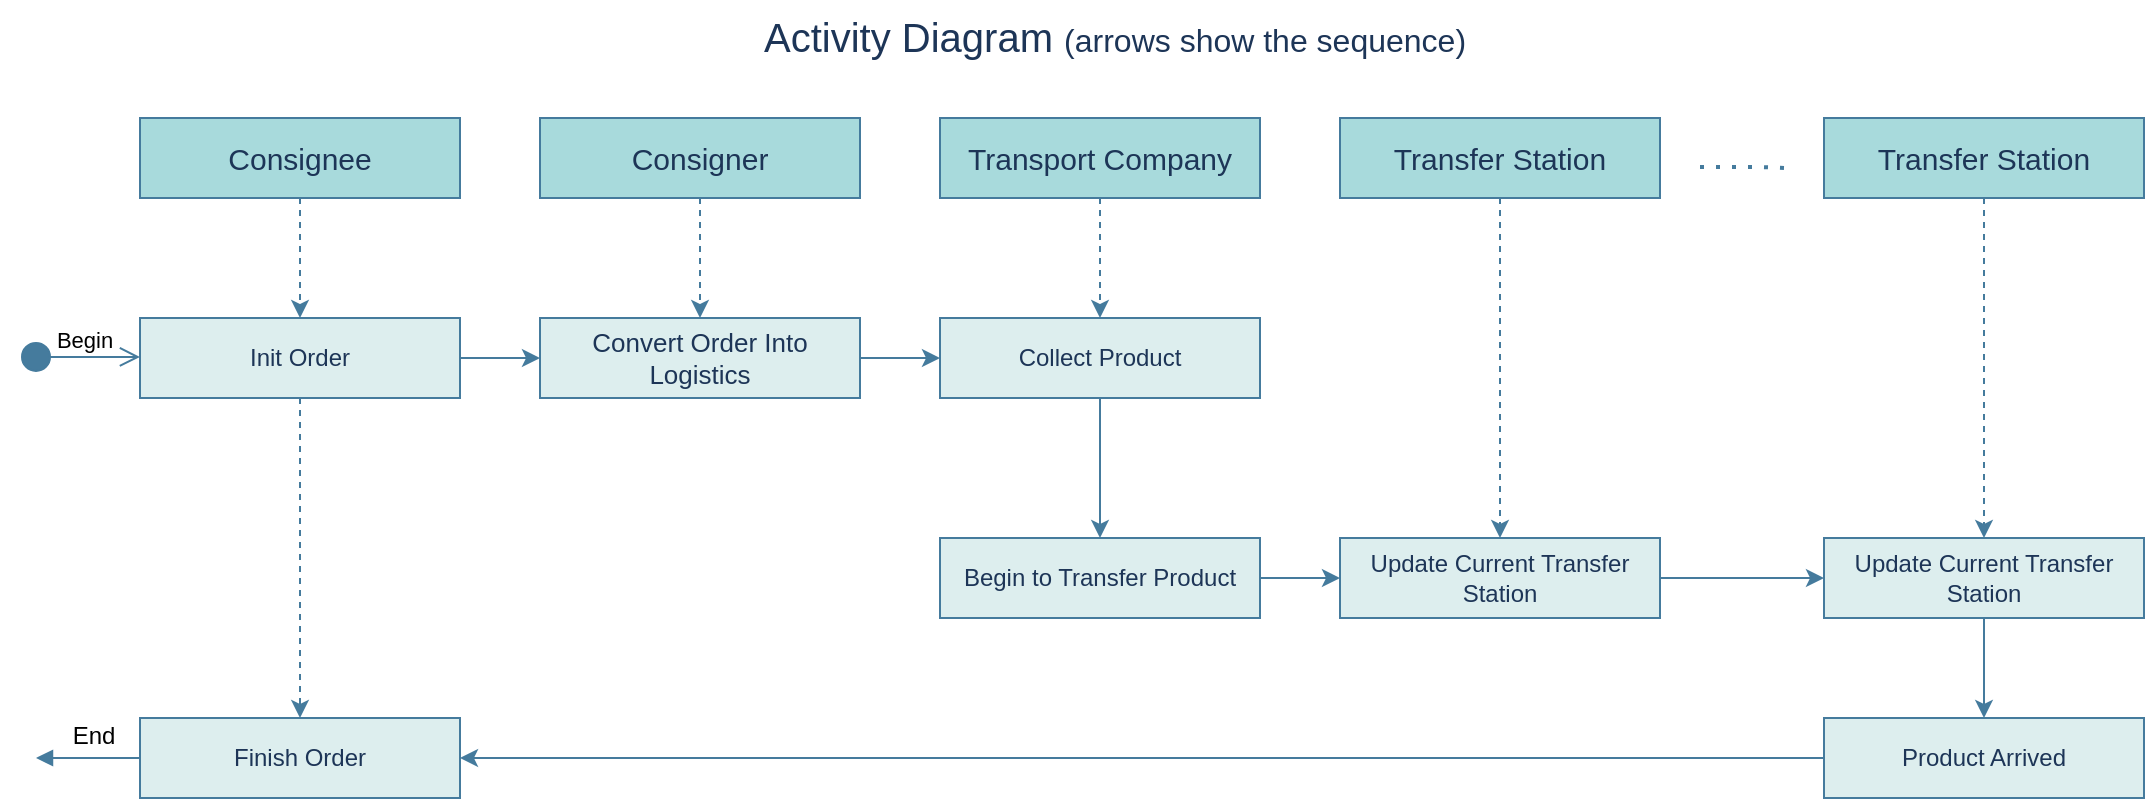 <mxfile version="21.3.7" type="github">
  <diagram name="Page-1" id="2YBvvXClWsGukQMizWep">
    <mxGraphModel dx="1272" dy="2468" grid="0" gridSize="10" guides="1" tooltips="1" connect="1" arrows="1" fold="1" page="1" pageScale="1" pageWidth="1400" pageHeight="850" background="#FFFFFF" math="0" shadow="0">
      <root>
        <mxCell id="0" />
        <mxCell id="1" parent="0" />
        <mxCell id="gwQ7Bb53ZdeWD7UEAoTN-44" style="edgeStyle=orthogonalEdgeStyle;rounded=0;orthogonalLoop=1;jettySize=auto;html=1;exitX=0.5;exitY=1;exitDx=0;exitDy=0;entryX=0.5;entryY=0;entryDx=0;entryDy=0;dashed=1;labelBackgroundColor=none;strokeColor=#457B9D;fontColor=default;" edge="1" parent="1" source="gwQ7Bb53ZdeWD7UEAoTN-10" target="gwQ7Bb53ZdeWD7UEAoTN-21">
          <mxGeometry relative="1" as="geometry" />
        </mxCell>
        <mxCell id="gwQ7Bb53ZdeWD7UEAoTN-10" value="&lt;font style=&quot;font-size: 15px;&quot;&gt;Consignee&lt;/font&gt;" style="rounded=0;whiteSpace=wrap;html=1;labelBackgroundColor=none;fillColor=#A8DADC;strokeColor=#457B9D;fontColor=#1D3557;" vertex="1" parent="1">
          <mxGeometry x="178" y="-1560" width="160" height="40" as="geometry" />
        </mxCell>
        <mxCell id="gwQ7Bb53ZdeWD7UEAoTN-46" style="edgeStyle=orthogonalEdgeStyle;rounded=0;orthogonalLoop=1;jettySize=auto;html=1;exitX=0.5;exitY=1;exitDx=0;exitDy=0;entryX=0.5;entryY=0;entryDx=0;entryDy=0;dashed=1;labelBackgroundColor=none;strokeColor=#457B9D;fontColor=default;" edge="1" parent="1" source="gwQ7Bb53ZdeWD7UEAoTN-13" target="gwQ7Bb53ZdeWD7UEAoTN-22">
          <mxGeometry relative="1" as="geometry" />
        </mxCell>
        <mxCell id="gwQ7Bb53ZdeWD7UEAoTN-13" value="&lt;font style=&quot;font-size: 15px;&quot;&gt;Consigner&lt;/font&gt;" style="rounded=0;whiteSpace=wrap;html=1;labelBackgroundColor=none;fillColor=#A8DADC;strokeColor=#457B9D;fontColor=#1D3557;" vertex="1" parent="1">
          <mxGeometry x="378" y="-1560" width="160" height="40" as="geometry" />
        </mxCell>
        <mxCell id="gwQ7Bb53ZdeWD7UEAoTN-47" style="edgeStyle=orthogonalEdgeStyle;rounded=0;orthogonalLoop=1;jettySize=auto;html=1;exitX=0.5;exitY=1;exitDx=0;exitDy=0;entryX=0.5;entryY=0;entryDx=0;entryDy=0;dashed=1;labelBackgroundColor=none;strokeColor=#457B9D;fontColor=default;" edge="1" parent="1" source="gwQ7Bb53ZdeWD7UEAoTN-14" target="gwQ7Bb53ZdeWD7UEAoTN-23">
          <mxGeometry relative="1" as="geometry" />
        </mxCell>
        <mxCell id="gwQ7Bb53ZdeWD7UEAoTN-14" value="&lt;font style=&quot;font-size: 15px;&quot;&gt;Transport Company&lt;/font&gt;" style="rounded=0;whiteSpace=wrap;html=1;labelBackgroundColor=none;fillColor=#A8DADC;strokeColor=#457B9D;fontColor=#1D3557;" vertex="1" parent="1">
          <mxGeometry x="578" y="-1560" width="160" height="40" as="geometry" />
        </mxCell>
        <mxCell id="gwQ7Bb53ZdeWD7UEAoTN-48" style="edgeStyle=orthogonalEdgeStyle;rounded=0;orthogonalLoop=1;jettySize=auto;html=1;exitX=0.5;exitY=1;exitDx=0;exitDy=0;entryX=0.5;entryY=0;entryDx=0;entryDy=0;dashed=1;labelBackgroundColor=none;strokeColor=#457B9D;fontColor=default;" edge="1" parent="1" source="gwQ7Bb53ZdeWD7UEAoTN-15" target="gwQ7Bb53ZdeWD7UEAoTN-25">
          <mxGeometry relative="1" as="geometry" />
        </mxCell>
        <mxCell id="gwQ7Bb53ZdeWD7UEAoTN-15" value="&lt;font style=&quot;font-size: 15px;&quot;&gt;Transfer Station&lt;/font&gt;" style="rounded=0;whiteSpace=wrap;html=1;labelBackgroundColor=none;fillColor=#A8DADC;strokeColor=#457B9D;fontColor=#1D3557;" vertex="1" parent="1">
          <mxGeometry x="778" y="-1560" width="160" height="40" as="geometry" />
        </mxCell>
        <mxCell id="gwQ7Bb53ZdeWD7UEAoTN-49" style="edgeStyle=orthogonalEdgeStyle;rounded=0;orthogonalLoop=1;jettySize=auto;html=1;exitX=0.5;exitY=1;exitDx=0;exitDy=0;entryX=0.5;entryY=0;entryDx=0;entryDy=0;dashed=1;labelBackgroundColor=none;strokeColor=#457B9D;fontColor=default;" edge="1" parent="1" source="gwQ7Bb53ZdeWD7UEAoTN-16" target="gwQ7Bb53ZdeWD7UEAoTN-26">
          <mxGeometry relative="1" as="geometry" />
        </mxCell>
        <mxCell id="gwQ7Bb53ZdeWD7UEAoTN-16" value="&lt;font style=&quot;font-size: 15px;&quot;&gt;Transfer Station&lt;/font&gt;" style="rounded=0;whiteSpace=wrap;html=1;labelBackgroundColor=none;fillColor=#A8DADC;strokeColor=#457B9D;fontColor=#1D3557;" vertex="1" parent="1">
          <mxGeometry x="1020" y="-1560" width="160" height="40" as="geometry" />
        </mxCell>
        <mxCell id="gwQ7Bb53ZdeWD7UEAoTN-18" value="" style="endArrow=none;dashed=1;html=1;dashPattern=1 3;strokeWidth=2;rounded=0;labelBackgroundColor=none;strokeColor=#457B9D;fontColor=default;" edge="1" parent="1">
          <mxGeometry width="50" height="50" relative="1" as="geometry">
            <mxPoint x="958" y="-1535.5" as="sourcePoint" />
            <mxPoint x="1000" y="-1535" as="targetPoint" />
            <Array as="points">
              <mxPoint x="988" y="-1535.5" />
            </Array>
          </mxGeometry>
        </mxCell>
        <mxCell id="gwQ7Bb53ZdeWD7UEAoTN-19" value="Begin" style="html=1;verticalAlign=bottom;startArrow=circle;startFill=1;endArrow=open;startSize=6;endSize=8;edgeStyle=elbowEdgeStyle;elbow=vertical;curved=0;rounded=0;labelBackgroundColor=none;strokeColor=#457B9D;fontColor=#000000;entryX=0;entryY=0.5;entryDx=0;entryDy=0;" edge="1" parent="1" target="gwQ7Bb53ZdeWD7UEAoTN-21">
          <mxGeometry x="0.075" width="80" relative="1" as="geometry">
            <mxPoint x="118" y="-1440.56" as="sourcePoint" />
            <mxPoint x="198" y="-1440.56" as="targetPoint" />
            <mxPoint as="offset" />
          </mxGeometry>
        </mxCell>
        <mxCell id="gwQ7Bb53ZdeWD7UEAoTN-29" style="edgeStyle=orthogonalEdgeStyle;rounded=0;orthogonalLoop=1;jettySize=auto;html=1;exitX=1;exitY=0.5;exitDx=0;exitDy=0;entryX=0;entryY=0.5;entryDx=0;entryDy=0;labelBackgroundColor=none;strokeColor=#457B9D;fontColor=default;" edge="1" parent="1" source="gwQ7Bb53ZdeWD7UEAoTN-21" target="gwQ7Bb53ZdeWD7UEAoTN-22">
          <mxGeometry relative="1" as="geometry" />
        </mxCell>
        <mxCell id="gwQ7Bb53ZdeWD7UEAoTN-45" style="edgeStyle=orthogonalEdgeStyle;rounded=0;orthogonalLoop=1;jettySize=auto;html=1;exitX=0.5;exitY=1;exitDx=0;exitDy=0;entryX=0.5;entryY=0;entryDx=0;entryDy=0;dashed=1;labelBackgroundColor=none;strokeColor=#457B9D;fontColor=default;" edge="1" parent="1" source="gwQ7Bb53ZdeWD7UEAoTN-21" target="gwQ7Bb53ZdeWD7UEAoTN-28">
          <mxGeometry relative="1" as="geometry" />
        </mxCell>
        <mxCell id="gwQ7Bb53ZdeWD7UEAoTN-21" value="Init Order" style="rounded=0;whiteSpace=wrap;html=1;labelBackgroundColor=none;fillColor=#DDEEEE;strokeColor=#457B9D;fontColor=#1D3557;" vertex="1" parent="1">
          <mxGeometry x="178" y="-1460" width="160" height="40" as="geometry" />
        </mxCell>
        <mxCell id="gwQ7Bb53ZdeWD7UEAoTN-30" style="edgeStyle=orthogonalEdgeStyle;rounded=0;orthogonalLoop=1;jettySize=auto;html=1;exitX=1;exitY=0.5;exitDx=0;exitDy=0;entryX=0;entryY=0.5;entryDx=0;entryDy=0;labelBackgroundColor=none;strokeColor=#457B9D;fontColor=default;" edge="1" parent="1" source="gwQ7Bb53ZdeWD7UEAoTN-22" target="gwQ7Bb53ZdeWD7UEAoTN-23">
          <mxGeometry relative="1" as="geometry" />
        </mxCell>
        <mxCell id="gwQ7Bb53ZdeWD7UEAoTN-22" value="&lt;font style=&quot;font-size: 13px;&quot;&gt;Convert Order Into Logistics&lt;/font&gt;" style="rounded=0;whiteSpace=wrap;html=1;labelBackgroundColor=none;fillColor=#DDEEEE;strokeColor=#457B9D;fontColor=#1D3557;" vertex="1" parent="1">
          <mxGeometry x="378" y="-1460" width="160" height="40" as="geometry" />
        </mxCell>
        <mxCell id="gwQ7Bb53ZdeWD7UEAoTN-31" style="edgeStyle=orthogonalEdgeStyle;rounded=0;orthogonalLoop=1;jettySize=auto;html=1;exitX=0.5;exitY=1;exitDx=0;exitDy=0;entryX=0.5;entryY=0;entryDx=0;entryDy=0;labelBackgroundColor=none;strokeColor=#457B9D;fontColor=default;" edge="1" parent="1" source="gwQ7Bb53ZdeWD7UEAoTN-23" target="gwQ7Bb53ZdeWD7UEAoTN-24">
          <mxGeometry relative="1" as="geometry" />
        </mxCell>
        <mxCell id="gwQ7Bb53ZdeWD7UEAoTN-23" value="Collect Product" style="rounded=0;whiteSpace=wrap;html=1;labelBackgroundColor=none;fillColor=#DDEEEE;strokeColor=#457B9D;fontColor=#1D3557;" vertex="1" parent="1">
          <mxGeometry x="578" y="-1460" width="160" height="40" as="geometry" />
        </mxCell>
        <mxCell id="gwQ7Bb53ZdeWD7UEAoTN-32" style="edgeStyle=orthogonalEdgeStyle;rounded=0;orthogonalLoop=1;jettySize=auto;html=1;exitX=1;exitY=0.5;exitDx=0;exitDy=0;entryX=0;entryY=0.5;entryDx=0;entryDy=0;labelBackgroundColor=none;strokeColor=#457B9D;fontColor=default;" edge="1" parent="1" source="gwQ7Bb53ZdeWD7UEAoTN-24" target="gwQ7Bb53ZdeWD7UEAoTN-25">
          <mxGeometry relative="1" as="geometry" />
        </mxCell>
        <mxCell id="gwQ7Bb53ZdeWD7UEAoTN-24" value="Begin to Transfer Product" style="rounded=0;whiteSpace=wrap;html=1;labelBackgroundColor=none;fillColor=#DDEEEE;strokeColor=#457B9D;fontColor=#1D3557;" vertex="1" parent="1">
          <mxGeometry x="578" y="-1350" width="160" height="40" as="geometry" />
        </mxCell>
        <mxCell id="gwQ7Bb53ZdeWD7UEAoTN-33" style="edgeStyle=orthogonalEdgeStyle;rounded=0;orthogonalLoop=1;jettySize=auto;html=1;exitX=1;exitY=0.5;exitDx=0;exitDy=0;entryX=0;entryY=0.5;entryDx=0;entryDy=0;labelBackgroundColor=none;strokeColor=#457B9D;fontColor=default;" edge="1" parent="1" source="gwQ7Bb53ZdeWD7UEAoTN-25" target="gwQ7Bb53ZdeWD7UEAoTN-26">
          <mxGeometry relative="1" as="geometry" />
        </mxCell>
        <mxCell id="gwQ7Bb53ZdeWD7UEAoTN-25" value="Update Current Transfer Station" style="rounded=0;whiteSpace=wrap;html=1;labelBackgroundColor=none;fillColor=#DDEEEE;strokeColor=#457B9D;fontColor=#1D3557;" vertex="1" parent="1">
          <mxGeometry x="778" y="-1350" width="160" height="40" as="geometry" />
        </mxCell>
        <mxCell id="gwQ7Bb53ZdeWD7UEAoTN-34" style="edgeStyle=orthogonalEdgeStyle;rounded=0;orthogonalLoop=1;jettySize=auto;html=1;exitX=0.5;exitY=1;exitDx=0;exitDy=0;entryX=0.5;entryY=0;entryDx=0;entryDy=0;labelBackgroundColor=none;strokeColor=#457B9D;fontColor=default;" edge="1" parent="1" source="gwQ7Bb53ZdeWD7UEAoTN-26" target="gwQ7Bb53ZdeWD7UEAoTN-27">
          <mxGeometry relative="1" as="geometry" />
        </mxCell>
        <mxCell id="gwQ7Bb53ZdeWD7UEAoTN-26" value="Update Current Transfer Station" style="rounded=0;whiteSpace=wrap;html=1;labelBackgroundColor=none;fillColor=#DDEEEE;strokeColor=#457B9D;fontColor=#1D3557;" vertex="1" parent="1">
          <mxGeometry x="1020" y="-1350" width="160" height="40" as="geometry" />
        </mxCell>
        <mxCell id="gwQ7Bb53ZdeWD7UEAoTN-35" style="edgeStyle=orthogonalEdgeStyle;rounded=0;orthogonalLoop=1;jettySize=auto;html=1;exitX=0;exitY=0.5;exitDx=0;exitDy=0;entryX=1;entryY=0.5;entryDx=0;entryDy=0;labelBackgroundColor=none;fontColor=default;shadow=0;strokeColor=#457B9D;" edge="1" parent="1" source="gwQ7Bb53ZdeWD7UEAoTN-27" target="gwQ7Bb53ZdeWD7UEAoTN-28">
          <mxGeometry relative="1" as="geometry" />
        </mxCell>
        <mxCell id="gwQ7Bb53ZdeWD7UEAoTN-27" value="Product Arrived" style="rounded=0;whiteSpace=wrap;html=1;labelBackgroundColor=none;fillColor=#DDEEEE;strokeColor=#457B9D;fontColor=#1D3557;" vertex="1" parent="1">
          <mxGeometry x="1020" y="-1260" width="160" height="40" as="geometry" />
        </mxCell>
        <mxCell id="gwQ7Bb53ZdeWD7UEAoTN-28" value="Finish Order" style="rounded=0;whiteSpace=wrap;html=1;labelBackgroundColor=none;fillColor=#DDEEEE;strokeColor=#457B9D;fontColor=#1D3557;" vertex="1" parent="1">
          <mxGeometry x="178" y="-1260" width="160" height="40" as="geometry" />
        </mxCell>
        <mxCell id="gwQ7Bb53ZdeWD7UEAoTN-56" value="&lt;font style=&quot;&quot;&gt;&lt;span style=&quot;font-weight: normal;&quot;&gt;&lt;span style=&quot;font-size: 20px;&quot;&gt;Activity Diagram &lt;/span&gt;&lt;font style=&quot;font-size: 16px;&quot;&gt;(arrows show the sequence)&lt;/font&gt;&lt;/span&gt;&lt;/font&gt;" style="text;html=1;align=center;verticalAlign=middle;resizable=0;points=[];autosize=1;strokeColor=none;fillColor=none;fontColor=#1D3557;fontStyle=1" vertex="1" parent="1">
          <mxGeometry x="480" y="-1619" width="369" height="36" as="geometry" />
        </mxCell>
        <mxCell id="UDG6pB2mDLJxzfqLv5W2-1" value="End" style="verticalAlign=bottom;endArrow=block;edgeStyle=elbowEdgeStyle;elbow=vertical;curved=0;rounded=0;strokeColor=#457B9D;fontColor=#000000;fillColor=#A8DADC;exitX=0;exitY=0.5;exitDx=0;exitDy=0;labelBorderColor=none;align=center;labelBackgroundColor=#FFFFFF;fontSize=12;" edge="1" parent="1" source="gwQ7Bb53ZdeWD7UEAoTN-28">
          <mxGeometry x="-0.115" y="-2" width="80" relative="1" as="geometry">
            <mxPoint x="459" y="-1112" as="sourcePoint" />
            <mxPoint x="126" y="-1240" as="targetPoint" />
            <mxPoint as="offset" />
          </mxGeometry>
        </mxCell>
      </root>
    </mxGraphModel>
  </diagram>
</mxfile>
